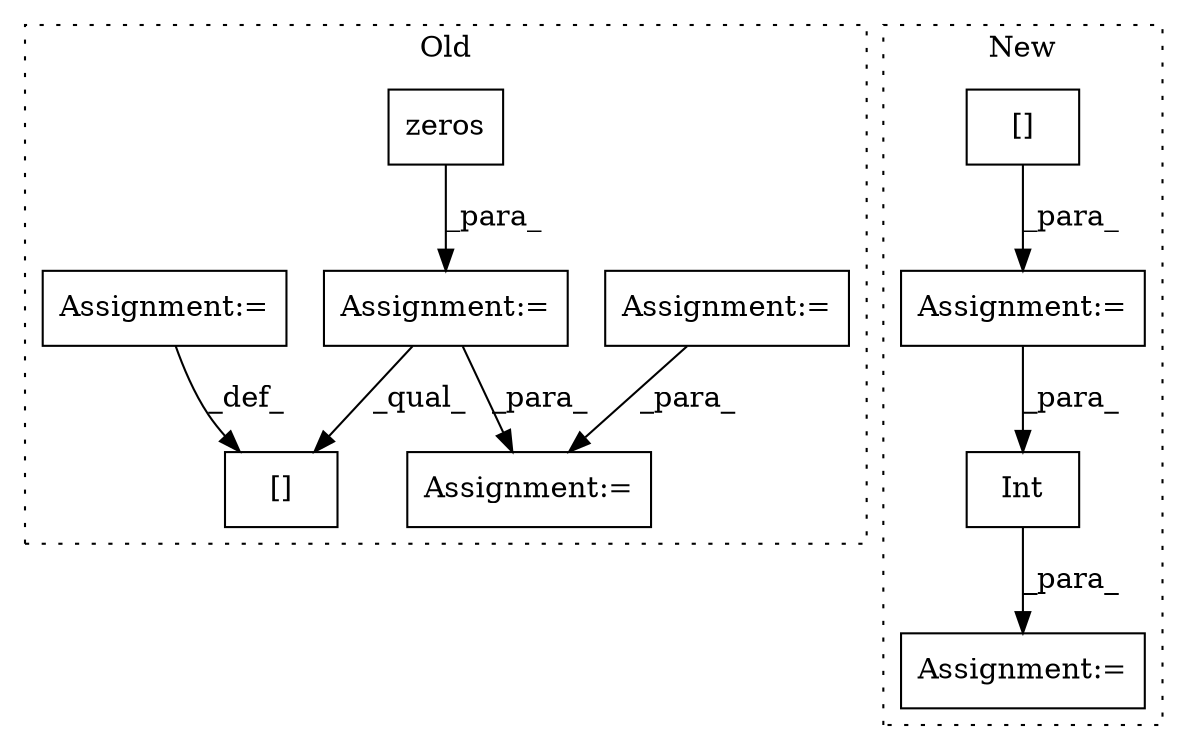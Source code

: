 digraph G {
subgraph cluster0 {
1 [label="zeros" a="32" s="3410,3441" l="6,1" shape="box"];
3 [label="Assignment:=" a="7" s="3614" l="2" shape="box"];
6 [label="[]" a="2" s="3500,3531" l="8,1" shape="box"];
8 [label="Assignment:=" a="7" s="3455" l="1" shape="box"];
9 [label="Assignment:=" a="7" s="3403" l="1" shape="box"];
10 [label="Assignment:=" a="7" s="3532" l="1" shape="box"];
label = "Old";
style="dotted";
}
subgraph cluster1 {
2 [label="Int" a="32" s="6730,6763" l="4,1" shape="box"];
4 [label="Assignment:=" a="7" s="6504" l="1" shape="box"];
5 [label="Assignment:=" a="7" s="6725" l="1" shape="box"];
7 [label="[]" a="2" s="6505,6519" l="13,1" shape="box"];
label = "New";
style="dotted";
}
1 -> 9 [label="_para_"];
2 -> 5 [label="_para_"];
4 -> 2 [label="_para_"];
7 -> 4 [label="_para_"];
8 -> 3 [label="_para_"];
9 -> 3 [label="_para_"];
9 -> 6 [label="_qual_"];
10 -> 6 [label="_def_"];
}